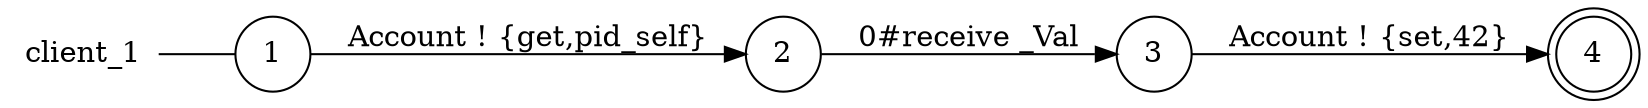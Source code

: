 digraph client_1 {
	rankdir="LR";
	n_0 [label="client_1", shape="plaintext"];
	n_1 [id="1", shape=circle, label="1"];
	n_0 -> n_1 [arrowhead=none];
	n_2 [id="4", shape=doublecircle, label="4"];
	n_3 [id="3", shape=circle, label="3"];
	n_4 [id="2", shape=circle, label="2"];

	n_3 -> n_2 [id="[$e|2]", label="Account ! {set,42}"];
	n_1 -> n_4 [id="[$e|0]", label="Account ! {get,pid_self}"];
	n_4 -> n_3 [id="[$e|1]", label="0#receive _Val"];
}
